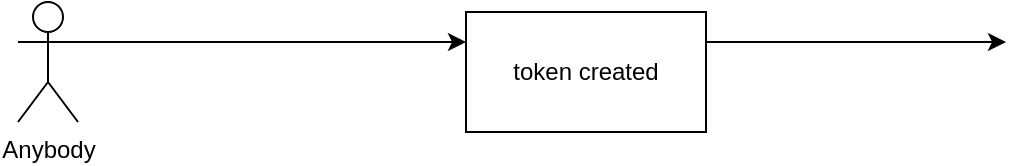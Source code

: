 <mxfile version="13.9.9" type="device" pages="6"><diagram id="XMPuon3oc8-YEmZnLx-q" name="CNT-2"><mxGraphModel dx="980" dy="704" grid="1" gridSize="10" guides="1" tooltips="1" connect="1" arrows="1" fold="1" page="1" pageScale="1" pageWidth="1169" pageHeight="827" math="0" shadow="0"><root><mxCell id="0"/><mxCell id="1" parent="0"/><mxCell id="WmMcwUGY30juY4XZugjC-3" style="edgeStyle=orthogonalEdgeStyle;rounded=0;orthogonalLoop=1;jettySize=auto;html=1;exitX=1;exitY=0.333;exitDx=0;exitDy=0;exitPerimeter=0;entryX=0;entryY=0.25;entryDx=0;entryDy=0;" edge="1" parent="1" source="WmMcwUGY30juY4XZugjC-1" target="WmMcwUGY30juY4XZugjC-2"><mxGeometry relative="1" as="geometry"/></mxCell><mxCell id="WmMcwUGY30juY4XZugjC-1" value="Anybody" style="shape=umlActor;verticalLabelPosition=bottom;verticalAlign=top;html=1;outlineConnect=0;" vertex="1" parent="1"><mxGeometry x="126" y="215" width="30" height="60" as="geometry"/></mxCell><mxCell id="WmMcwUGY30juY4XZugjC-4" style="edgeStyle=orthogonalEdgeStyle;rounded=0;orthogonalLoop=1;jettySize=auto;html=1;exitX=1;exitY=0.25;exitDx=0;exitDy=0;" edge="1" parent="1" source="WmMcwUGY30juY4XZugjC-2"><mxGeometry relative="1" as="geometry"><mxPoint x="620" y="235" as="targetPoint"/></mxGeometry></mxCell><mxCell id="WmMcwUGY30juY4XZugjC-2" value="token created" style="rounded=0;whiteSpace=wrap;html=1;" vertex="1" parent="1"><mxGeometry x="350" y="220" width="120" height="60" as="geometry"/></mxCell></root></mxGraphModel></diagram><diagram id="gtXuOwRGWhQZOZTKNJic" name="TR-2"><mxGraphModel dx="980" dy="704" grid="1" gridSize="10" guides="1" tooltips="1" connect="1" arrows="1" fold="1" page="1" pageScale="1" pageWidth="1169" pageHeight="827" math="0" shadow="0"><root><mxCell id="eilvs-42eizRd0Qa8e2--0"/><mxCell id="eilvs-42eizRd0Qa8e2--1" parent="eilvs-42eizRd0Qa8e2--0"/><mxCell id="rpDRkGBZwEKHdmGcgWC7-5" style="edgeStyle=orthogonalEdgeStyle;rounded=0;orthogonalLoop=1;jettySize=auto;html=1;exitX=1;exitY=0.333;exitDx=0;exitDy=0;exitPerimeter=0;entryX=0;entryY=0.25;entryDx=0;entryDy=0;" edge="1" parent="eilvs-42eizRd0Qa8e2--1" source="rpDRkGBZwEKHdmGcgWC7-0" target="rpDRkGBZwEKHdmGcgWC7-2"><mxGeometry relative="1" as="geometry"/></mxCell><mxCell id="rpDRkGBZwEKHdmGcgWC7-0" value="Sender" style="shape=umlActor;verticalLabelPosition=bottom;verticalAlign=top;html=1;outlineConnect=0;" vertex="1" parent="eilvs-42eizRd0Qa8e2--1"><mxGeometry x="100" y="198" width="30" height="60" as="geometry"/></mxCell><mxCell id="rpDRkGBZwEKHdmGcgWC7-9" style="edgeStyle=orthogonalEdgeStyle;rounded=0;orthogonalLoop=1;jettySize=auto;html=1;exitX=1;exitY=0.5;exitDx=0;exitDy=0;entryX=0;entryY=0.5;entryDx=0;entryDy=0;" edge="1" parent="eilvs-42eizRd0Qa8e2--1" source="rpDRkGBZwEKHdmGcgWC7-1" target="rpDRkGBZwEKHdmGcgWC7-8"><mxGeometry relative="1" as="geometry"/></mxCell><mxCell id="rpDRkGBZwEKHdmGcgWC7-1" value="enough funds" style="rounded=0;whiteSpace=wrap;html=1;" vertex="1" parent="eilvs-42eizRd0Qa8e2--1"><mxGeometry x="260" y="180" width="110" height="30" as="geometry"/></mxCell><mxCell id="rpDRkGBZwEKHdmGcgWC7-3" style="edgeStyle=orthogonalEdgeStyle;rounded=0;orthogonalLoop=1;jettySize=auto;html=1;exitX=1;exitY=0.25;exitDx=0;exitDy=0;" edge="1" parent="eilvs-42eizRd0Qa8e2--1" source="rpDRkGBZwEKHdmGcgWC7-2"><mxGeometry relative="1" as="geometry"><mxPoint x="690" y="218" as="targetPoint"/></mxGeometry></mxCell><mxCell id="rpDRkGBZwEKHdmGcgWC7-2" value="Otherwise" style="rounded=0;whiteSpace=wrap;html=1;" vertex="1" parent="eilvs-42eizRd0Qa8e2--1"><mxGeometry x="260" y="210" width="110" height="30" as="geometry"/></mxCell><mxCell id="rpDRkGBZwEKHdmGcgWC7-10" style="edgeStyle=orthogonalEdgeStyle;rounded=0;orthogonalLoop=1;jettySize=auto;html=1;exitX=1;exitY=0.5;exitDx=0;exitDy=0;" edge="1" parent="eilvs-42eizRd0Qa8e2--1" source="rpDRkGBZwEKHdmGcgWC7-8"><mxGeometry relative="1" as="geometry"><mxPoint x="690" y="195" as="targetPoint"/></mxGeometry></mxCell><mxCell id="rpDRkGBZwEKHdmGcgWC7-8" value="transferred" style="rounded=0;whiteSpace=wrap;html=1;" vertex="1" parent="eilvs-42eizRd0Qa8e2--1"><mxGeometry x="460" y="180" width="110" height="30" as="geometry"/></mxCell></root></mxGraphModel></diagram><diagram id="_aLpC2AzkOJJ8dT54F2U" name="AT-2"><mxGraphModel dx="980" dy="704" grid="1" gridSize="10" guides="1" tooltips="1" connect="1" arrows="1" fold="1" page="1" pageScale="1" pageWidth="1169" pageHeight="827" math="0" shadow="0"><root><mxCell id="c2PdkN71J-4ysdGkouQz-0"/><mxCell id="c2PdkN71J-4ysdGkouQz-1" parent="c2PdkN71J-4ysdGkouQz-0"/><mxCell id="c2PdkN71J-4ysdGkouQz-8" style="edgeStyle=orthogonalEdgeStyle;rounded=0;orthogonalLoop=1;jettySize=auto;html=1;exitX=1;exitY=0.333;exitDx=0;exitDy=0;exitPerimeter=0;entryX=0;entryY=0.25;entryDx=0;entryDy=0;" edge="1" parent="c2PdkN71J-4ysdGkouQz-1" source="c2PdkN71J-4ysdGkouQz-2" target="c2PdkN71J-4ysdGkouQz-4"><mxGeometry relative="1" as="geometry"/></mxCell><mxCell id="c2PdkN71J-4ysdGkouQz-2" value="Allower" style="shape=umlActor;verticalLabelPosition=bottom;verticalAlign=top;html=1;outlineConnect=0;" vertex="1" parent="c2PdkN71J-4ysdGkouQz-1"><mxGeometry x="120" y="160" width="30" height="60" as="geometry"/></mxCell><mxCell id="c2PdkN71J-4ysdGkouQz-10" style="edgeStyle=orthogonalEdgeStyle;rounded=0;orthogonalLoop=1;jettySize=auto;html=1;exitX=1;exitY=0.333;exitDx=0;exitDy=0;exitPerimeter=0;entryX=0;entryY=0.25;entryDx=0;entryDy=0;" edge="1" parent="c2PdkN71J-4ysdGkouQz-1" source="c2PdkN71J-4ysdGkouQz-3" target="c2PdkN71J-4ysdGkouQz-6"><mxGeometry relative="1" as="geometry"/></mxCell><mxCell id="c2PdkN71J-4ysdGkouQz-3" value="Allowee" style="shape=umlActor;verticalLabelPosition=bottom;verticalAlign=top;html=1;outlineConnect=0;" vertex="1" parent="c2PdkN71J-4ysdGkouQz-1"><mxGeometry x="120" y="345" width="30" height="60" as="geometry"/></mxCell><mxCell id="c2PdkN71J-4ysdGkouQz-9" style="edgeStyle=orthogonalEdgeStyle;rounded=0;orthogonalLoop=1;jettySize=auto;html=1;exitX=0.5;exitY=1;exitDx=0;exitDy=0;" edge="1" parent="c2PdkN71J-4ysdGkouQz-1" source="c2PdkN71J-4ysdGkouQz-4" target="c2PdkN71J-4ysdGkouQz-3"><mxGeometry relative="1" as="geometry"/></mxCell><mxCell id="c2PdkN71J-4ysdGkouQz-4" value="Amount allowed" style="rounded=0;whiteSpace=wrap;html=1;" vertex="1" parent="c2PdkN71J-4ysdGkouQz-1"><mxGeometry x="378" y="165" width="120" height="60" as="geometry"/></mxCell><mxCell id="c2PdkN71J-4ysdGkouQz-11" style="edgeStyle=orthogonalEdgeStyle;rounded=0;orthogonalLoop=1;jettySize=auto;html=1;exitX=0;exitY=0.5;exitDx=0;exitDy=0;entryX=0.75;entryY=0.1;entryDx=0;entryDy=0;entryPerimeter=0;" edge="1" parent="c2PdkN71J-4ysdGkouQz-1" source="c2PdkN71J-4ysdGkouQz-5" target="c2PdkN71J-4ysdGkouQz-3"><mxGeometry relative="1" as="geometry"/></mxCell><mxCell id="c2PdkN71J-4ysdGkouQz-5" value="no allowance" style="rounded=0;whiteSpace=wrap;html=1;" vertex="1" parent="c2PdkN71J-4ysdGkouQz-1"><mxGeometry x="380" y="330" width="120" height="30" as="geometry"/></mxCell><mxCell id="c2PdkN71J-4ysdGkouQz-12" style="edgeStyle=orthogonalEdgeStyle;rounded=0;orthogonalLoop=1;jettySize=auto;html=1;exitX=0;exitY=0.75;exitDx=0;exitDy=0;entryX=0.5;entryY=0.5;entryDx=0;entryDy=0;entryPerimeter=0;" edge="1" parent="c2PdkN71J-4ysdGkouQz-1" source="c2PdkN71J-4ysdGkouQz-6" target="c2PdkN71J-4ysdGkouQz-3"><mxGeometry relative="1" as="geometry"/></mxCell><mxCell id="c2PdkN71J-4ysdGkouQz-6" value="not enough allowance" style="rounded=0;whiteSpace=wrap;html=1;" vertex="1" parent="c2PdkN71J-4ysdGkouQz-1"><mxGeometry x="380" y="360" width="120" height="30" as="geometry"/></mxCell><mxCell id="c2PdkN71J-4ysdGkouQz-13" style="edgeStyle=orthogonalEdgeStyle;rounded=0;orthogonalLoop=1;jettySize=auto;html=1;exitX=1;exitY=0.5;exitDx=0;exitDy=0;" edge="1" parent="c2PdkN71J-4ysdGkouQz-1" source="c2PdkN71J-4ysdGkouQz-7"><mxGeometry relative="1" as="geometry"><mxPoint x="620" y="405" as="targetPoint"/></mxGeometry></mxCell><mxCell id="c2PdkN71J-4ysdGkouQz-7" value="Otherwise" style="rounded=0;whiteSpace=wrap;html=1;" vertex="1" parent="c2PdkN71J-4ysdGkouQz-1"><mxGeometry x="380" y="390" width="120" height="30" as="geometry"/></mxCell><mxCell id="c2PdkN71J-4ysdGkouQz-14" value="Transfer" style="rounded=0;whiteSpace=wrap;html=1;" vertex="1" parent="c2PdkN71J-4ysdGkouQz-1"><mxGeometry x="620" y="375" width="120" height="60" as="geometry"/></mxCell></root></mxGraphModel></diagram><diagram name="CNT-5" id="aifFry4krM-qyd9BwCxg"><mxGraphModel dx="980" dy="704" grid="1" gridSize="10" guides="1" tooltips="1" connect="1" arrows="1" fold="1" page="1" pageScale="1" pageWidth="1169" pageHeight="827" math="0" shadow="0"><root><mxCell id="Q9PByEvgQZfaD2D5fBtA-0"/><mxCell id="Q9PByEvgQZfaD2D5fBtA-1" parent="Q9PByEvgQZfaD2D5fBtA-0"/><mxCell id="Q9PByEvgQZfaD2D5fBtA-2" style="edgeStyle=orthogonalEdgeStyle;rounded=0;orthogonalLoop=1;jettySize=auto;html=1;exitX=1;exitY=0.333;exitDx=0;exitDy=0;exitPerimeter=0;entryX=0;entryY=0.25;entryDx=0;entryDy=0;" edge="1" parent="Q9PByEvgQZfaD2D5fBtA-1" source="Q9PByEvgQZfaD2D5fBtA-3" target="Q9PByEvgQZfaD2D5fBtA-5"><mxGeometry relative="1" as="geometry"/></mxCell><mxCell id="Q9PByEvgQZfaD2D5fBtA-3" value="Anybody" style="shape=umlActor;verticalLabelPosition=bottom;verticalAlign=top;html=1;outlineConnect=0;" vertex="1" parent="Q9PByEvgQZfaD2D5fBtA-1"><mxGeometry x="126" y="215" width="30" height="60" as="geometry"/></mxCell><mxCell id="Q9PByEvgQZfaD2D5fBtA-4" style="edgeStyle=orthogonalEdgeStyle;rounded=0;orthogonalLoop=1;jettySize=auto;html=1;exitX=1;exitY=0.25;exitDx=0;exitDy=0;" edge="1" parent="Q9PByEvgQZfaD2D5fBtA-1" source="Q9PByEvgQZfaD2D5fBtA-5"><mxGeometry relative="1" as="geometry"><mxPoint x="620" y="235" as="targetPoint"/></mxGeometry></mxCell><mxCell id="Q9PByEvgQZfaD2D5fBtA-5" value="token created" style="rounded=0;whiteSpace=wrap;html=1;" vertex="1" parent="Q9PByEvgQZfaD2D5fBtA-1"><mxGeometry x="350" y="220" width="120" height="60" as="geometry"/></mxCell><mxCell id="Q9PByEvgQZfaD2D5fBtA-6" value="n, s, d, t" style="text;html=1;strokeColor=none;fillColor=none;align=center;verticalAlign=middle;whiteSpace=wrap;rounded=0;" vertex="1" parent="Q9PByEvgQZfaD2D5fBtA-1"><mxGeometry x="220" y="215" width="70" height="20" as="geometry"/></mxCell><mxCell id="Q9PByEvgQZfaD2D5fBtA-7" value="CTT, CTL" style="text;html=1;strokeColor=none;fillColor=none;align=center;verticalAlign=middle;whiteSpace=wrap;rounded=0;" vertex="1" parent="Q9PByEvgQZfaD2D5fBtA-1"><mxGeometry x="520" y="210" width="70" height="20" as="geometry"/></mxCell></root></mxGraphModel></diagram><diagram name="TR-5" id="c7viSdu3yfXZisQxTeWd"><mxGraphModel dx="980" dy="704" grid="1" gridSize="10" guides="1" tooltips="1" connect="1" arrows="1" fold="1" page="1" pageScale="1" pageWidth="1169" pageHeight="827" math="0" shadow="0"><root><mxCell id="reBpDCHIXh-KrrX7xbtL-0"/><mxCell id="reBpDCHIXh-KrrX7xbtL-1" parent="reBpDCHIXh-KrrX7xbtL-0"/><mxCell id="reBpDCHIXh-KrrX7xbtL-2" style="edgeStyle=orthogonalEdgeStyle;rounded=0;orthogonalLoop=1;jettySize=auto;html=1;exitX=1;exitY=0.333;exitDx=0;exitDy=0;exitPerimeter=0;entryX=0;entryY=0.25;entryDx=0;entryDy=0;" edge="1" parent="reBpDCHIXh-KrrX7xbtL-1" source="reBpDCHIXh-KrrX7xbtL-3" target="reBpDCHIXh-KrrX7xbtL-7"><mxGeometry relative="1" as="geometry"/></mxCell><mxCell id="reBpDCHIXh-KrrX7xbtL-3" value="Sender" style="shape=umlActor;verticalLabelPosition=bottom;verticalAlign=top;html=1;outlineConnect=0;" vertex="1" parent="reBpDCHIXh-KrrX7xbtL-1"><mxGeometry x="100" y="198" width="30" height="60" as="geometry"/></mxCell><mxCell id="reBpDCHIXh-KrrX7xbtL-5" value="enough funds" style="rounded=0;whiteSpace=wrap;html=1;" vertex="1" parent="reBpDCHIXh-KrrX7xbtL-1"><mxGeometry x="260" y="180" width="110" height="30" as="geometry"/></mxCell><mxCell id="reBpDCHIXh-KrrX7xbtL-6" style="edgeStyle=orthogonalEdgeStyle;rounded=0;orthogonalLoop=1;jettySize=auto;html=1;exitX=1;exitY=0.25;exitDx=0;exitDy=0;" edge="1" parent="reBpDCHIXh-KrrX7xbtL-1" source="reBpDCHIXh-KrrX7xbtL-7"><mxGeometry relative="1" as="geometry"><mxPoint x="690" y="218" as="targetPoint"/></mxGeometry></mxCell><mxCell id="reBpDCHIXh-KrrX7xbtL-7" value="Otherwise" style="rounded=0;whiteSpace=wrap;html=1;" vertex="1" parent="reBpDCHIXh-KrrX7xbtL-1"><mxGeometry x="260" y="210" width="110" height="30" as="geometry"/></mxCell><mxCell id="reBpDCHIXh-KrrX7xbtL-8" style="edgeStyle=orthogonalEdgeStyle;rounded=0;orthogonalLoop=1;jettySize=auto;html=1;exitX=1;exitY=0.5;exitDx=0;exitDy=0;" edge="1" parent="reBpDCHIXh-KrrX7xbtL-1" source="reBpDCHIXh-KrrX7xbtL-9"><mxGeometry relative="1" as="geometry"><mxPoint x="690" y="195" as="targetPoint"/></mxGeometry></mxCell><mxCell id="reBpDCHIXh-KrrX7xbtL-9" value="transferred" style="rounded=0;whiteSpace=wrap;html=1;" vertex="1" parent="reBpDCHIXh-KrrX7xbtL-1"><mxGeometry x="560" y="180" width="110" height="30" as="geometry"/></mxCell><mxCell id="reBpDCHIXh-KrrX7xbtL-13" style="edgeStyle=orthogonalEdgeStyle;rounded=0;orthogonalLoop=1;jettySize=auto;html=1;exitX=1;exitY=0.5;exitDx=0;exitDy=0;entryX=0;entryY=0.5;entryDx=0;entryDy=0;" edge="1" parent="reBpDCHIXh-KrrX7xbtL-1" source="reBpDCHIXh-KrrX7xbtL-11" target="reBpDCHIXh-KrrX7xbtL-9"><mxGeometry relative="1" as="geometry"/></mxCell><mxCell id="reBpDCHIXh-KrrX7xbtL-11" value="balance &amp;gt;= a" style="rounded=0;whiteSpace=wrap;html=1;" vertex="1" parent="reBpDCHIXh-KrrX7xbtL-1"><mxGeometry x="370" y="180" width="110" height="30" as="geometry"/></mxCell><mxCell id="reBpDCHIXh-KrrX7xbtL-12" value="to, a" style="text;html=1;strokeColor=none;fillColor=none;align=center;verticalAlign=middle;whiteSpace=wrap;rounded=0;" vertex="1" parent="reBpDCHIXh-KrrX7xbtL-1"><mxGeometry x="170" y="198" width="40" height="20" as="geometry"/></mxCell><mxCell id="reBpDCHIXh-KrrX7xbtL-14" value="STL" style="text;html=1;strokeColor=none;fillColor=none;align=center;verticalAlign=middle;whiteSpace=wrap;rounded=0;" vertex="1" parent="reBpDCHIXh-KrrX7xbtL-1"><mxGeometry x="500" y="170" width="40" height="20" as="geometry"/></mxCell></root></mxGraphModel></diagram><diagram name="AT-5" id="ckNmzoMZ3wqyBBWuyubp"><mxGraphModel dx="980" dy="704" grid="1" gridSize="10" guides="1" tooltips="1" connect="1" arrows="1" fold="1" page="1" pageScale="1" pageWidth="1169" pageHeight="827" math="1" shadow="0"><root><mxCell id="LKnmjObeFRblKww8ADJV-0"/><mxCell id="LKnmjObeFRblKww8ADJV-1" parent="LKnmjObeFRblKww8ADJV-0"/><mxCell id="LKnmjObeFRblKww8ADJV-2" style="edgeStyle=orthogonalEdgeStyle;rounded=0;orthogonalLoop=1;jettySize=auto;html=1;exitX=1;exitY=0.333;exitDx=0;exitDy=0;exitPerimeter=0;entryX=0;entryY=0.25;entryDx=0;entryDy=0;" edge="1" parent="LKnmjObeFRblKww8ADJV-1" source="LKnmjObeFRblKww8ADJV-3" target="LKnmjObeFRblKww8ADJV-7"><mxGeometry relative="1" as="geometry"/></mxCell><mxCell id="LKnmjObeFRblKww8ADJV-3" value="Allower" style="shape=umlActor;verticalLabelPosition=bottom;verticalAlign=top;html=1;outlineConnect=0;" vertex="1" parent="LKnmjObeFRblKww8ADJV-1"><mxGeometry x="120" y="160" width="30" height="60" as="geometry"/></mxCell><mxCell id="LKnmjObeFRblKww8ADJV-4" style="edgeStyle=orthogonalEdgeStyle;rounded=0;orthogonalLoop=1;jettySize=auto;html=1;exitX=1;exitY=0.333;exitDx=0;exitDy=0;exitPerimeter=0;entryX=0;entryY=0.25;entryDx=0;entryDy=0;" edge="1" parent="LKnmjObeFRblKww8ADJV-1" source="LKnmjObeFRblKww8ADJV-5" target="LKnmjObeFRblKww8ADJV-11"><mxGeometry relative="1" as="geometry"/></mxCell><mxCell id="LKnmjObeFRblKww8ADJV-5" value="Allowee" style="shape=umlActor;verticalLabelPosition=bottom;verticalAlign=top;html=1;outlineConnect=0;" vertex="1" parent="LKnmjObeFRblKww8ADJV-1"><mxGeometry x="120" y="345" width="30" height="60" as="geometry"/></mxCell><mxCell id="LKnmjObeFRblKww8ADJV-6" style="edgeStyle=orthogonalEdgeStyle;rounded=0;orthogonalLoop=1;jettySize=auto;html=1;exitX=0.5;exitY=1;exitDx=0;exitDy=0;" edge="1" parent="LKnmjObeFRblKww8ADJV-1" source="LKnmjObeFRblKww8ADJV-7" target="LKnmjObeFRblKww8ADJV-5"><mxGeometry relative="1" as="geometry"/></mxCell><mxCell id="LKnmjObeFRblKww8ADJV-7" value="Amount allowed" style="rounded=0;whiteSpace=wrap;html=1;" vertex="1" parent="LKnmjObeFRblKww8ADJV-1"><mxGeometry x="378" y="165" width="120" height="60" as="geometry"/></mxCell><mxCell id="LKnmjObeFRblKww8ADJV-8" style="edgeStyle=orthogonalEdgeStyle;rounded=0;orthogonalLoop=1;jettySize=auto;html=1;exitX=0;exitY=0.5;exitDx=0;exitDy=0;entryX=0.75;entryY=0.1;entryDx=0;entryDy=0;entryPerimeter=0;" edge="1" parent="LKnmjObeFRblKww8ADJV-1" source="LKnmjObeFRblKww8ADJV-9" target="LKnmjObeFRblKww8ADJV-5"><mxGeometry relative="1" as="geometry"/></mxCell><mxCell id="LKnmjObeFRblKww8ADJV-9" value="no allowance" style="rounded=0;whiteSpace=wrap;html=1;" vertex="1" parent="LKnmjObeFRblKww8ADJV-1"><mxGeometry x="380" y="330" width="120" height="30" as="geometry"/></mxCell><mxCell id="LKnmjObeFRblKww8ADJV-10" style="edgeStyle=orthogonalEdgeStyle;rounded=0;orthogonalLoop=1;jettySize=auto;html=1;exitX=0;exitY=0.75;exitDx=0;exitDy=0;entryX=0.5;entryY=0.5;entryDx=0;entryDy=0;entryPerimeter=0;" edge="1" parent="LKnmjObeFRblKww8ADJV-1" source="LKnmjObeFRblKww8ADJV-11" target="LKnmjObeFRblKww8ADJV-5"><mxGeometry relative="1" as="geometry"/></mxCell><mxCell id="LKnmjObeFRblKww8ADJV-11" value="not enough allowance" style="rounded=0;whiteSpace=wrap;html=1;" vertex="1" parent="LKnmjObeFRblKww8ADJV-1"><mxGeometry x="380" y="360" width="120" height="30" as="geometry"/></mxCell><mxCell id="LKnmjObeFRblKww8ADJV-12" style="edgeStyle=orthogonalEdgeStyle;rounded=0;orthogonalLoop=1;jettySize=auto;html=1;exitX=1;exitY=0.5;exitDx=0;exitDy=0;entryX=0;entryY=0.5;entryDx=0;entryDy=0;" edge="1" parent="LKnmjObeFRblKww8ADJV-1" source="LKnmjObeFRblKww8ADJV-13" target="LKnmjObeFRblKww8ADJV-14"><mxGeometry relative="1" as="geometry"><mxPoint x="620" y="405" as="targetPoint"/></mxGeometry></mxCell><mxCell id="LKnmjObeFRblKww8ADJV-13" value="Otherwise" style="rounded=0;whiteSpace=wrap;html=1;" vertex="1" parent="LKnmjObeFRblKww8ADJV-1"><mxGeometry x="380" y="390" width="120" height="30" as="geometry"/></mxCell><mxCell id="LKnmjObeFRblKww8ADJV-14" value="Transfer" style="rounded=0;whiteSpace=wrap;html=1;" vertex="1" parent="LKnmjObeFRblKww8ADJV-1"><mxGeometry x="840" y="375" width="120" height="60" as="geometry"/></mxCell><mxCell id="LKnmjObeFRblKww8ADJV-15" value="al, a" style="text;html=1;strokeColor=none;fillColor=none;align=center;verticalAlign=middle;whiteSpace=wrap;rounded=0;" vertex="1" parent="LKnmjObeFRblKww8ADJV-1"><mxGeometry x="240" y="160" width="40" height="20" as="geometry"/></mxCell><mxCell id="LKnmjObeFRblKww8ADJV-16" value="ALW" style="text;html=1;strokeColor=none;fillColor=none;align=center;verticalAlign=middle;whiteSpace=wrap;rounded=0;" vertex="1" parent="LKnmjObeFRblKww8ADJV-1"><mxGeometry x="260" y="260" width="40" height="20" as="geometry"/></mxCell><mxCell id="LKnmjObeFRblKww8ADJV-17" value="ALL" style="text;html=1;strokeColor=none;fillColor=none;align=center;verticalAlign=middle;whiteSpace=wrap;rounded=0;" vertex="1" parent="LKnmjObeFRblKww8ADJV-1"><mxGeometry x="670" y="414" width="40" height="20" as="geometry"/></mxCell><mxCell id="LKnmjObeFRblKww8ADJV-18" value="from, to, a" style="text;html=1;strokeColor=none;fillColor=none;align=center;verticalAlign=middle;whiteSpace=wrap;rounded=0;" vertex="1" parent="LKnmjObeFRblKww8ADJV-1"><mxGeometry x="290" y="345" width="70" height="20" as="geometry"/></mxCell><mxCell id="LKnmjObeFRblKww8ADJV-19" value="!allowance[from]" style="rounded=0;whiteSpace=wrap;html=1;" vertex="1" parent="LKnmjObeFRblKww8ADJV-1"><mxGeometry x="500" y="330" width="180" height="30" as="geometry"/></mxCell><mxCell id="LKnmjObeFRblKww8ADJV-20" value="allowance[from].amount &amp;lt; a" style="rounded=0;whiteSpace=wrap;html=1;" vertex="1" parent="LKnmjObeFRblKww8ADJV-1"><mxGeometry x="500" y="360" width="180" height="30" as="geometry"/></mxCell></root></mxGraphModel></diagram></mxfile>